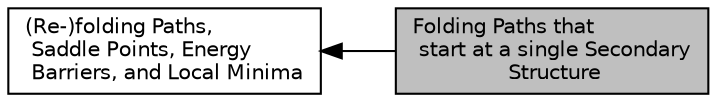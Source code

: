 digraph "Folding Paths that start at a single Secondary Structure"
{
  bgcolor="transparent";
  edge [fontname="Helvetica",fontsize="10",labelfontname="Helvetica",labelfontsize="10"];
  node [fontname="Helvetica",fontsize="10",shape=box];
  rankdir=LR;
  Node0 [label="Folding Paths that\l start at a single Secondary\l Structure",height=0.2,width=0.4,color="black", fillcolor="grey75", style="filled", fontcolor="black",tooltip="Implementation of gradient- and random walks starting from a single secondary structure."];
  Node1 [label="(Re-)folding Paths,\l Saddle Points, Energy\l Barriers, and Local Minima",height=0.2,width=0.4,color="black",URL="$group__paths.html",tooltip="API for various RNA folding path algorithms."];
  Node1->Node0 [shape=plaintext, dir="back", style="solid"];
}
